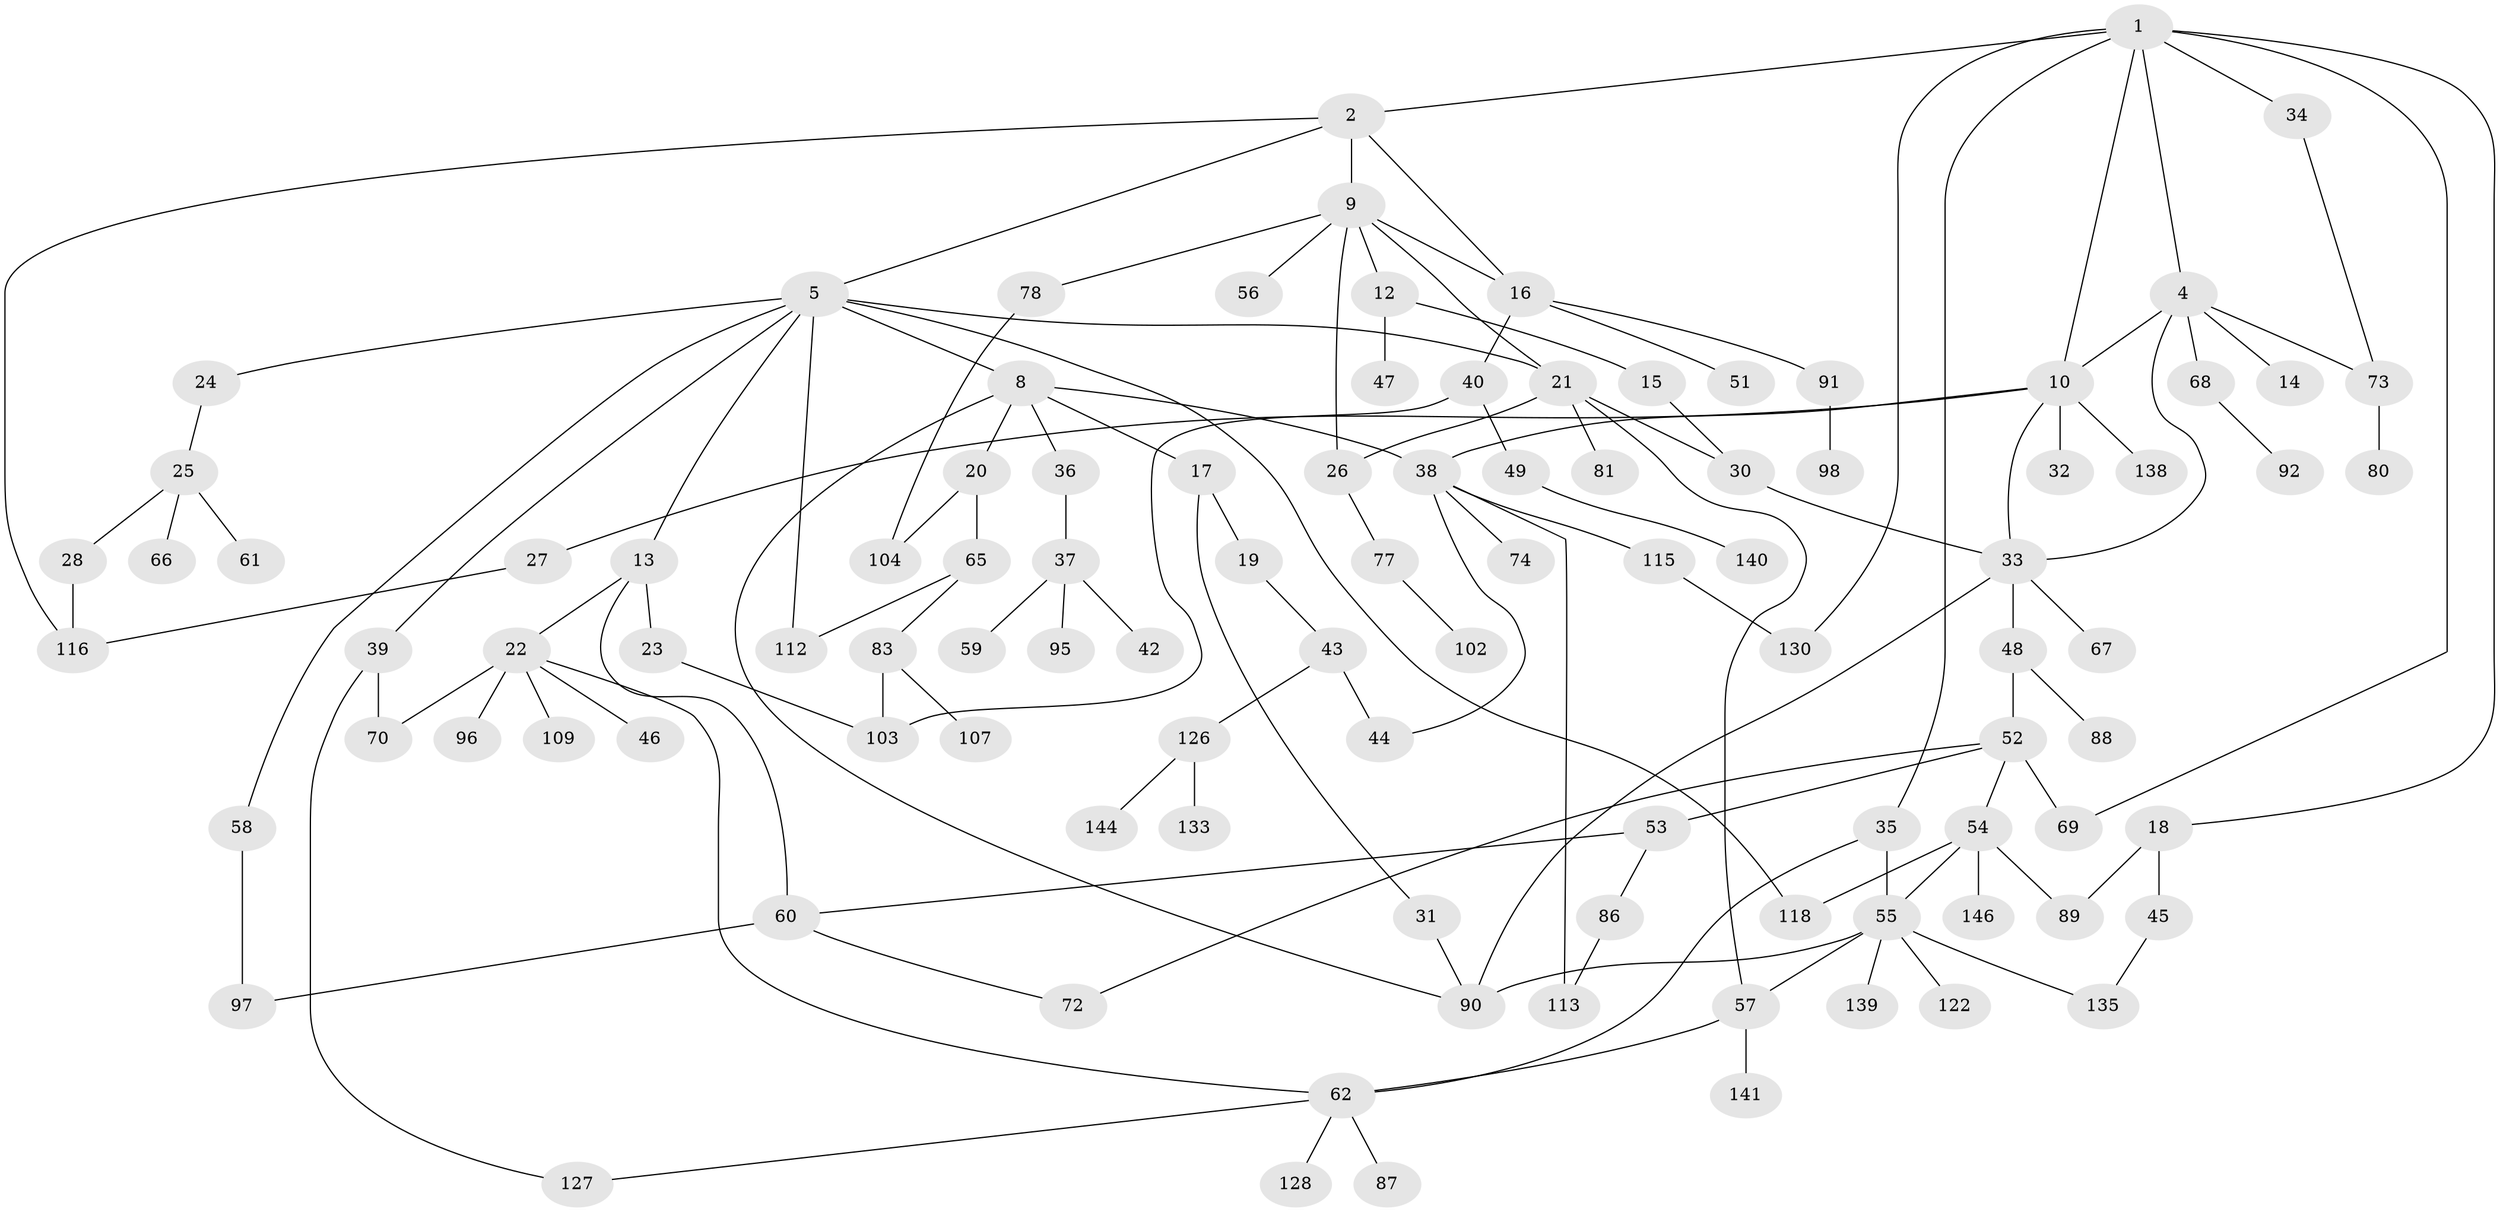// Generated by graph-tools (version 1.1) at 2025/51/02/27/25 19:51:37]
// undirected, 103 vertices, 136 edges
graph export_dot {
graph [start="1"]
  node [color=gray90,style=filled];
  1 [super="+3"];
  2 [super="+79"];
  4 [super="+6"];
  5 [super="+7"];
  8 [super="+94"];
  9 [super="+11"];
  10 [super="+84"];
  12;
  13 [super="+64"];
  14 [super="+147"];
  15 [super="+124"];
  16 [super="+29"];
  17;
  18;
  19;
  20;
  21 [super="+75"];
  22 [super="+85"];
  23 [super="+119"];
  24;
  25 [super="+132"];
  26 [super="+93"];
  27;
  28;
  30 [super="+63"];
  31;
  32;
  33 [super="+50"];
  34 [super="+101"];
  35;
  36;
  37;
  38 [super="+41"];
  39;
  40;
  42;
  43 [super="+114"];
  44 [super="+143"];
  45;
  46;
  47 [super="+125"];
  48;
  49 [super="+108"];
  51;
  52 [super="+100"];
  53 [super="+131"];
  54 [super="+99"];
  55 [super="+76"];
  56;
  57 [super="+142"];
  58 [super="+117"];
  59;
  60 [super="+120"];
  61;
  62 [super="+82"];
  65;
  66;
  67;
  68;
  69 [super="+136"];
  70 [super="+71"];
  72;
  73;
  74;
  77;
  78;
  80;
  81;
  83;
  86;
  87;
  88 [super="+110"];
  89;
  90 [super="+129"];
  91 [super="+111"];
  92 [super="+121"];
  95 [super="+134"];
  96 [super="+123"];
  97;
  98;
  102;
  103 [super="+106"];
  104 [super="+105"];
  107;
  109;
  112;
  113;
  115;
  116 [super="+145"];
  118;
  122;
  126;
  127;
  128;
  130 [super="+137"];
  133;
  135;
  138;
  139;
  140;
  141;
  144;
  146;
  1 -- 2;
  1 -- 4;
  1 -- 34;
  1 -- 18;
  1 -- 35;
  1 -- 69;
  1 -- 10;
  1 -- 130;
  2 -- 5;
  2 -- 9;
  2 -- 116;
  2 -- 16;
  4 -- 33;
  4 -- 73;
  4 -- 10;
  4 -- 14;
  4 -- 68;
  5 -- 8;
  5 -- 24;
  5 -- 58;
  5 -- 118;
  5 -- 112;
  5 -- 21;
  5 -- 39;
  5 -- 13;
  8 -- 17;
  8 -- 20;
  8 -- 36;
  8 -- 38;
  8 -- 90;
  9 -- 12;
  9 -- 78;
  9 -- 16;
  9 -- 56;
  9 -- 26;
  9 -- 21;
  10 -- 27;
  10 -- 32;
  10 -- 38;
  10 -- 138;
  10 -- 33;
  12 -- 15;
  12 -- 47;
  13 -- 22;
  13 -- 23;
  13 -- 60;
  15 -- 30;
  16 -- 91;
  16 -- 51;
  16 -- 40;
  17 -- 19;
  17 -- 31;
  18 -- 45;
  18 -- 89;
  19 -- 43;
  20 -- 65;
  20 -- 104;
  21 -- 57;
  21 -- 81;
  21 -- 26;
  21 -- 30;
  22 -- 46;
  22 -- 62;
  22 -- 109;
  22 -- 96;
  22 -- 70;
  23 -- 103;
  24 -- 25;
  25 -- 28;
  25 -- 61;
  25 -- 66;
  26 -- 77;
  27 -- 116;
  28 -- 116;
  30 -- 33;
  31 -- 90;
  33 -- 48;
  33 -- 67;
  33 -- 90;
  34 -- 73;
  35 -- 55;
  35 -- 62;
  36 -- 37;
  37 -- 42;
  37 -- 59;
  37 -- 95;
  38 -- 113;
  38 -- 115;
  38 -- 74;
  38 -- 44;
  39 -- 70;
  39 -- 127;
  40 -- 49;
  40 -- 103;
  43 -- 126;
  43 -- 44;
  45 -- 135;
  48 -- 52;
  48 -- 88;
  49 -- 140;
  52 -- 53;
  52 -- 54;
  52 -- 72;
  52 -- 69;
  53 -- 60;
  53 -- 86;
  54 -- 89;
  54 -- 146;
  54 -- 118;
  54 -- 55;
  55 -- 90;
  55 -- 135;
  55 -- 57;
  55 -- 122;
  55 -- 139;
  57 -- 141;
  57 -- 62;
  58 -- 97;
  60 -- 97;
  60 -- 72;
  62 -- 87;
  62 -- 128;
  62 -- 127;
  65 -- 83;
  65 -- 112;
  68 -- 92;
  73 -- 80;
  77 -- 102;
  78 -- 104;
  83 -- 103;
  83 -- 107;
  86 -- 113;
  91 -- 98;
  115 -- 130;
  126 -- 133;
  126 -- 144;
}
